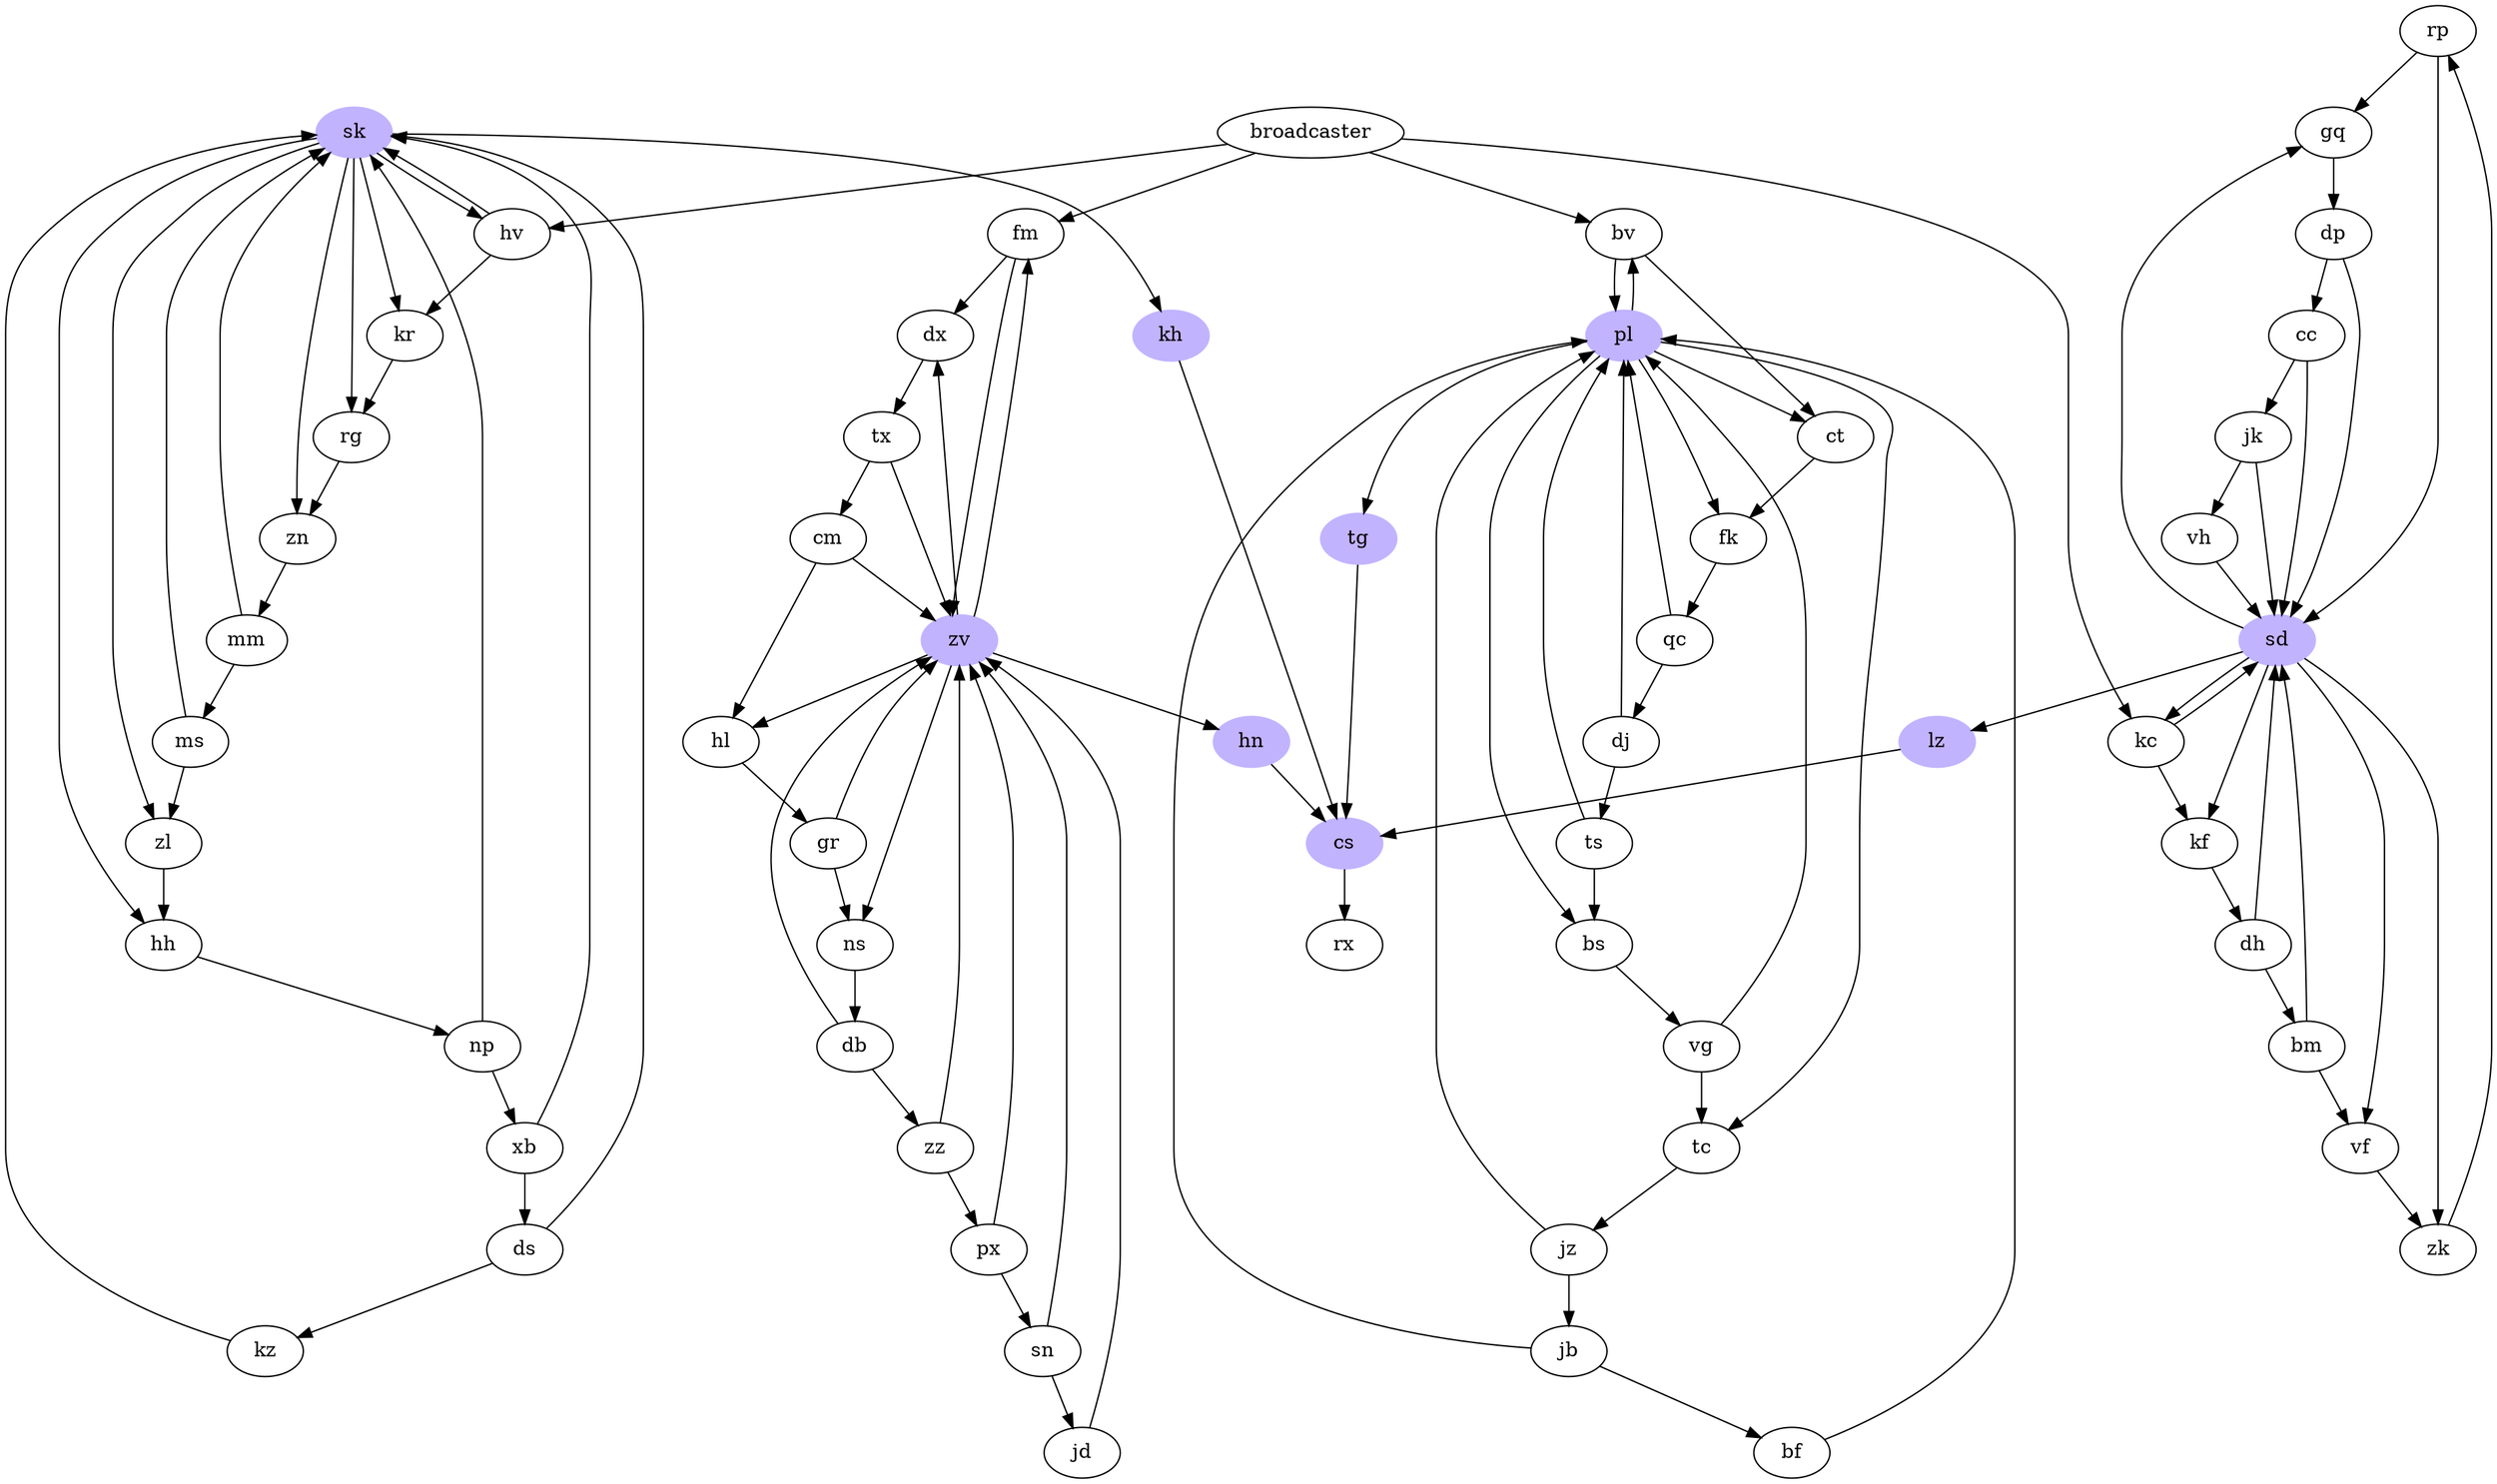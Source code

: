 digraph G {
rp -> gq, sd
 kh -> cs 
jz -> pl, jb
dx -> tx
dh -> bm, sd
zv -> ns, dx, hl, hn, fm
xb -> ds, sk
hv -> sk, kr
db -> zv, zz
sk -> rg, hh, hv, kr, kh, zl, zn
tc -> jz
dj -> ts, pl
jk -> sd, vh
fm -> dx, zv
dp -> sd, cc
vh -> sd
lz -> cs
kr -> rg
jb -> bf, pl
kz -> sk
ts -> pl, bs
gr -> ns, zv
kc -> sd, kf
jd -> zv
bs -> vg
zk -> rp
vf -> zk
mm -> ms, sk
qc -> pl, dj
fk -> qc
bm -> vf, sd
ds -> kz, sk
sn -> zv, jd
zn -> mm
ct -> fk
np -> sk, xb
tg -> cs
tx -> cm, zv
zl -> hh
zz -> px, zv
ms -> zl, sk
ns -> db
px -> zv, sn
broadcaster -> fm, hv, kc, bv
hn -> cs
hh -> np
kf -> dh
vg -> pl, tc
bv -> ct, pl
pl -> bv, fk, ct, bs, tg, tc
cm -> zv, hl
cc -> sd, jk
bf -> pl
hl -> gr
cs -> rx
gq -> dp
rg -> zn
sd -> zk, kf, gq, lz, kc, vf
cs [style=filled,color=".7 .3 1.0"]
tg [style=filled,color=".7 .3 1.0"]
lz [style=filled,color=".7 .3 1.0"]
sk [style=filled,color=".7 .3 1.0"]
hn [style=filled,color=".7 .3 1.0"]
pl [style=filled,color=".7 .3 1.0"]
zv [style=filled,color=".7 .3 1.0"]
sd [style=filled,color=".7 .3 1.0"]
kh [style=filled,color=".7 .3 1.0"]
}
